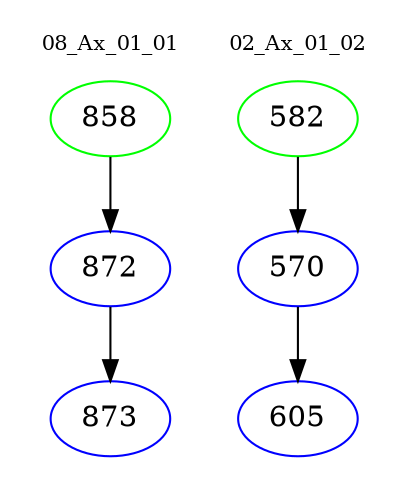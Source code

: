 digraph{
subgraph cluster_0 {
color = white
label = "08_Ax_01_01";
fontsize=10;
T0_858 [label="858", color="green"]
T0_858 -> T0_872 [color="black"]
T0_872 [label="872", color="blue"]
T0_872 -> T0_873 [color="black"]
T0_873 [label="873", color="blue"]
}
subgraph cluster_1 {
color = white
label = "02_Ax_01_02";
fontsize=10;
T1_582 [label="582", color="green"]
T1_582 -> T1_570 [color="black"]
T1_570 [label="570", color="blue"]
T1_570 -> T1_605 [color="black"]
T1_605 [label="605", color="blue"]
}
}
